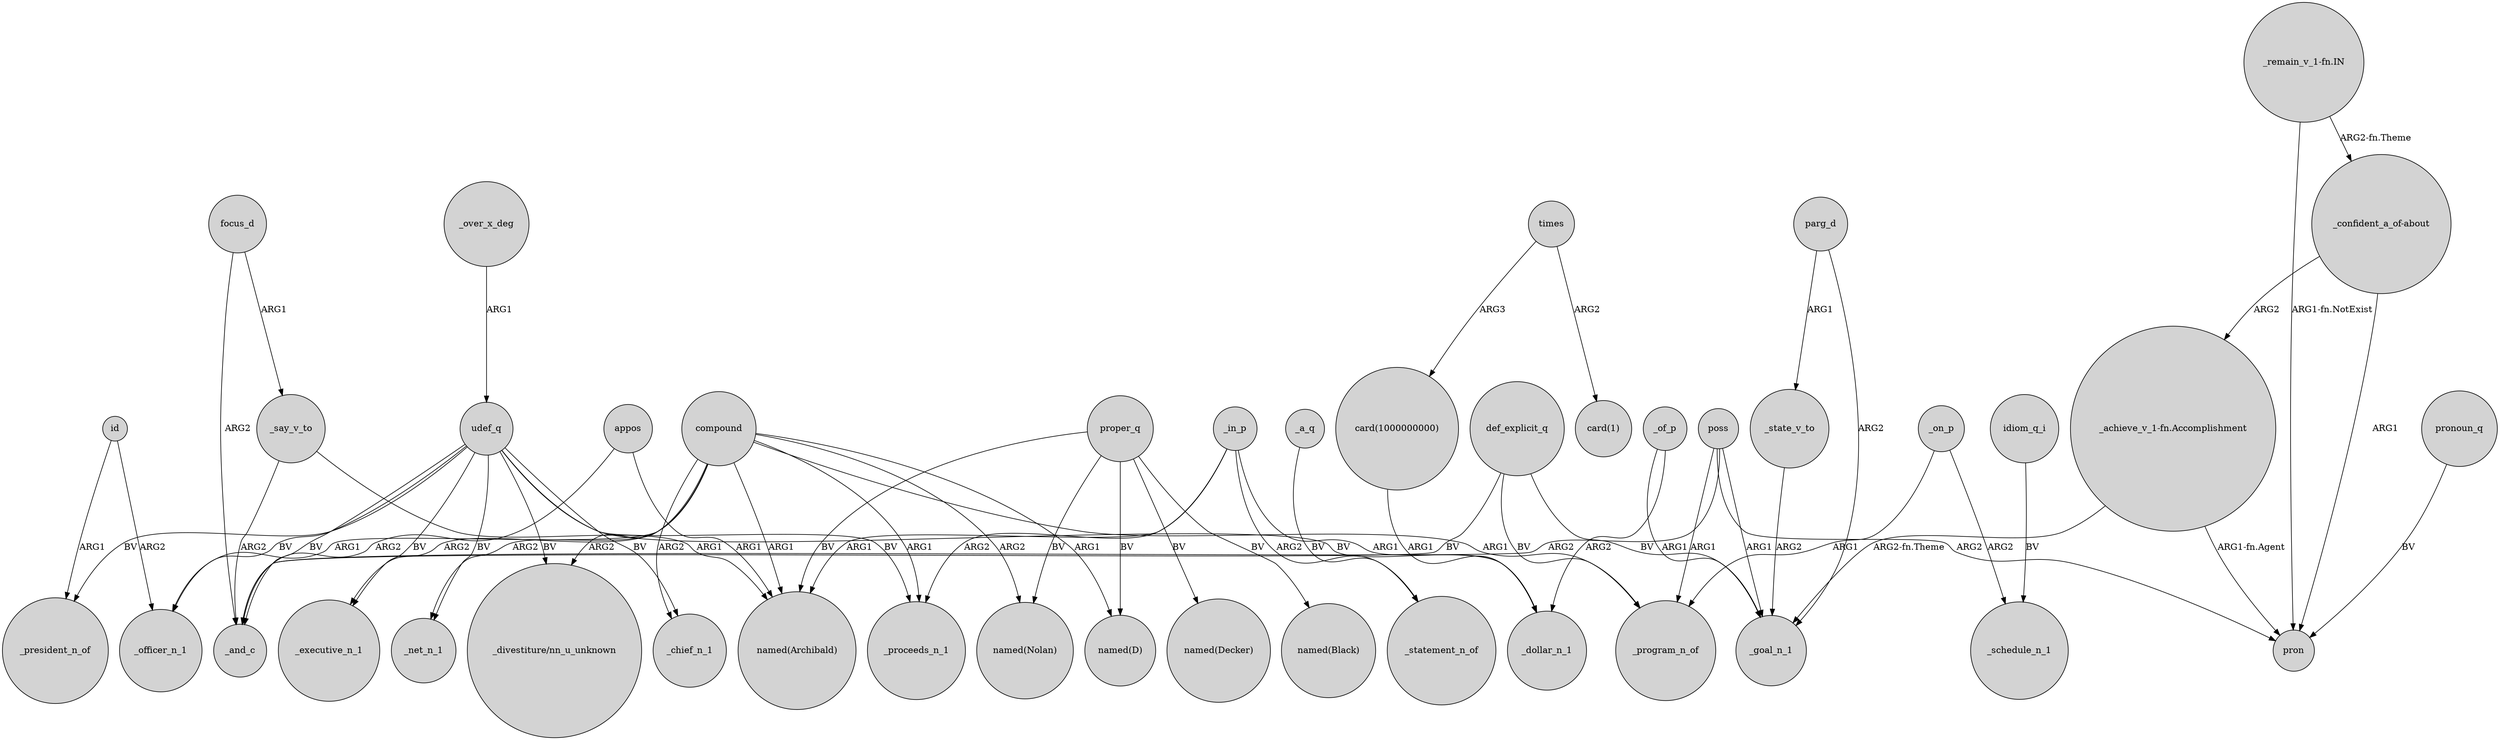 digraph {
	node [shape=circle style=filled]
	poss -> _and_c [label=ARG2]
	poss -> pron [label=ARG2]
	compound -> _proceeds_n_1 [label=ARG1]
	compound -> "_divestiture/nn_u_unknown" [label=ARG2]
	udef_q -> _executive_n_1 [label=BV]
	"_confident_a_of-about" -> "_achieve_v_1-fn.Accomplishment" [label=ARG2]
	def_explicit_q -> _goal_n_1 [label=BV]
	def_explicit_q -> _and_c [label=BV]
	compound -> "named(Archibald)" [label=ARG1]
	_of_p -> _goal_n_1 [label=ARG1]
	id -> _president_n_of [label=ARG1]
	_a_q -> _statement_n_of [label=BV]
	"_achieve_v_1-fn.Accomplishment" -> pron [label="ARG1-fn.Agent"]
	parg_d -> _state_v_to [label=ARG1]
	_over_x_deg -> udef_q [label=ARG1]
	proper_q -> "named(Black)" [label=BV]
	proper_q -> "named(Decker)" [label=BV]
	focus_d -> _and_c [label=ARG2]
	"_remain_v_1-fn.IN" -> pron [label="ARG1-fn.NotExist"]
	_say_v_to -> "named(Archibald)" [label=ARG1]
	compound -> _chief_n_1 [label=ARG2]
	times -> "card(1000000000)" [label=ARG3]
	_say_v_to -> _and_c [label=ARG2]
	compound -> _officer_n_1 [label=ARG1]
	_in_p -> "named(Archibald)" [label=ARG1]
	poss -> _program_n_of [label=ARG1]
	pronoun_q -> pron [label=BV]
	"_remain_v_1-fn.IN" -> "_confident_a_of-about" [label="ARG2-fn.Theme"]
	poss -> _goal_n_1 [label=ARG1]
	def_explicit_q -> _program_n_of [label=BV]
	appos -> _and_c [label=ARG2]
	_state_v_to -> _goal_n_1 [label=ARG2]
	times -> "card(1)" [label=ARG2]
	compound -> _net_n_1 [label=ARG2]
	udef_q -> _president_n_of [label=BV]
	idiom_q_i -> _schedule_n_1 [label=BV]
	id -> _officer_n_1 [label=ARG2]
	"_achieve_v_1-fn.Accomplishment" -> _goal_n_1 [label="ARG2-fn.Theme"]
	udef_q -> _chief_n_1 [label=BV]
	proper_q -> "named(Archibald)" [label=BV]
	udef_q -> _officer_n_1 [label=BV]
	_on_p -> _program_n_of [label=ARG1]
	compound -> "named(Nolan)" [label=ARG2]
	udef_q -> _proceeds_n_1 [label=BV]
	proper_q -> "named(D)" [label=BV]
	udef_q -> _net_n_1 [label=BV]
	_in_p -> _dollar_n_1 [label=ARG1]
	_in_p -> _statement_n_of [label=ARG2]
	compound -> _program_n_of [label=ARG1]
	udef_q -> "_divestiture/nn_u_unknown" [label=BV]
	parg_d -> _goal_n_1 [label=ARG2]
	_of_p -> _dollar_n_1 [label=ARG2]
	_in_p -> _proceeds_n_1 [label=ARG2]
	_on_p -> _schedule_n_1 [label=ARG2]
	proper_q -> "named(Nolan)" [label=BV]
	"card(1000000000)" -> _dollar_n_1 [label=ARG1]
	appos -> "named(Archibald)" [label=ARG1]
	udef_q -> _and_c [label=BV]
	compound -> _executive_n_1 [label=ARG2]
	"_confident_a_of-about" -> pron [label=ARG1]
	udef_q -> _dollar_n_1 [label=BV]
	compound -> "named(D)" [label=ARG1]
	focus_d -> _say_v_to [label=ARG1]
}
